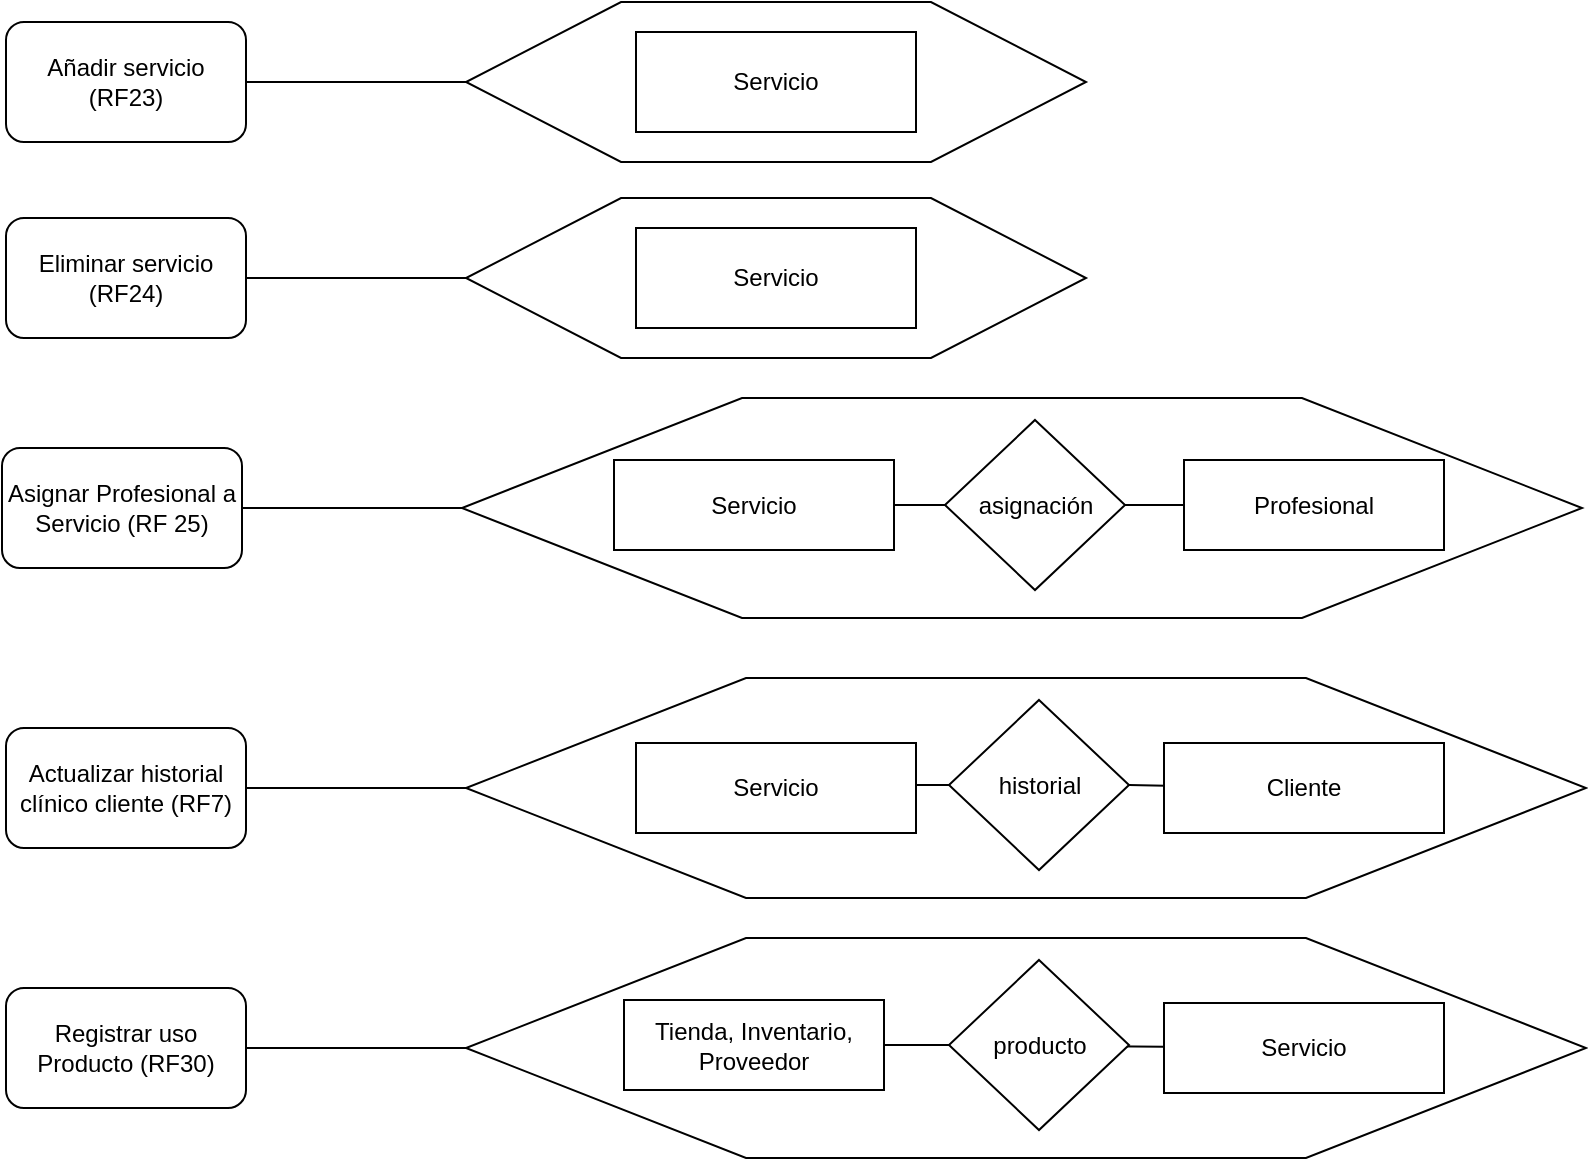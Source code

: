 <mxfile version="12.4.3" type="google" pages="1"><diagram id="LpiRxb85OVeftYx1i1el" name="Page-1"><mxGraphModel dx="1024" dy="534" grid="1" gridSize="10" guides="1" tooltips="1" connect="1" arrows="1" fold="1" page="1" pageScale="1" pageWidth="827" pageHeight="1169" math="0" shadow="0"><root><mxCell id="0"/><mxCell id="1" parent="0"/><mxCell id="rcO4GKEofyUGLo1QhfZO-1" value="Añadir servicio (RF23)" style="rounded=1;whiteSpace=wrap;html=1;" parent="1" vertex="1"><mxGeometry x="20" y="70" width="120" height="60" as="geometry"/></mxCell><mxCell id="rcO4GKEofyUGLo1QhfZO-2" value="" style="shape=hexagon;perimeter=hexagonPerimeter2;whiteSpace=wrap;html=1;" parent="1" vertex="1"><mxGeometry x="250" y="60" width="310" height="80" as="geometry"/></mxCell><mxCell id="rcO4GKEofyUGLo1QhfZO-3" value="Servicio" style="rounded=0;whiteSpace=wrap;html=1;" parent="1" vertex="1"><mxGeometry x="335" y="75" width="140" height="50" as="geometry"/></mxCell><mxCell id="rcO4GKEofyUGLo1QhfZO-4" value="" style="endArrow=none;html=1;entryX=0;entryY=0.5;entryDx=0;entryDy=0;exitX=1;exitY=0.5;exitDx=0;exitDy=0;" parent="1" source="rcO4GKEofyUGLo1QhfZO-1" target="rcO4GKEofyUGLo1QhfZO-2" edge="1"><mxGeometry width="50" height="50" relative="1" as="geometry"><mxPoint x="20" y="210" as="sourcePoint"/><mxPoint x="70" y="160" as="targetPoint"/></mxGeometry></mxCell><mxCell id="rWRv56LU4oBBli7D59so-1" value="Eliminar servicio (RF24)" style="rounded=1;whiteSpace=wrap;html=1;" parent="1" vertex="1"><mxGeometry x="20" y="168" width="120" height="60" as="geometry"/></mxCell><mxCell id="rWRv56LU4oBBli7D59so-2" value="" style="shape=hexagon;perimeter=hexagonPerimeter2;whiteSpace=wrap;html=1;" parent="1" vertex="1"><mxGeometry x="250" y="158" width="310" height="80" as="geometry"/></mxCell><mxCell id="rWRv56LU4oBBli7D59so-3" value="Servicio" style="rounded=0;whiteSpace=wrap;html=1;" parent="1" vertex="1"><mxGeometry x="335" y="173" width="140" height="50" as="geometry"/></mxCell><mxCell id="rWRv56LU4oBBli7D59so-4" value="" style="endArrow=none;html=1;entryX=0;entryY=0.5;entryDx=0;entryDy=0;exitX=1;exitY=0.5;exitDx=0;exitDy=0;" parent="1" source="rWRv56LU4oBBli7D59so-1" target="rWRv56LU4oBBli7D59so-2" edge="1"><mxGeometry width="50" height="50" relative="1" as="geometry"><mxPoint x="20" y="308" as="sourcePoint"/><mxPoint x="70" y="258" as="targetPoint"/></mxGeometry></mxCell><mxCell id="vtbJaBn-sY-KNqsCJsd9-8" value="" style="shape=hexagon;perimeter=hexagonPerimeter2;whiteSpace=wrap;html=1;" parent="1" vertex="1"><mxGeometry x="250" y="398" width="560" height="110" as="geometry"/></mxCell><mxCell id="vtbJaBn-sY-KNqsCJsd9-9" value="Actualizar historial clínico cliente (RF7)" style="rounded=1;whiteSpace=wrap;html=1;" parent="1" vertex="1"><mxGeometry x="20" y="423" width="120" height="60" as="geometry"/></mxCell><mxCell id="vtbJaBn-sY-KNqsCJsd9-11" value="" style="endArrow=none;html=1;entryX=0;entryY=0.5;entryDx=0;entryDy=0;exitX=1;exitY=0.5;exitDx=0;exitDy=0;" parent="1" source="vtbJaBn-sY-KNqsCJsd9-9" target="vtbJaBn-sY-KNqsCJsd9-8" edge="1"><mxGeometry width="50" height="50" relative="1" as="geometry"><mxPoint x="20" y="548" as="sourcePoint"/><mxPoint x="250" y="438" as="targetPoint"/></mxGeometry></mxCell><mxCell id="vtbJaBn-sY-KNqsCJsd9-13" value="" style="endArrow=none;html=1;entryX=0;entryY=0.5;entryDx=0;entryDy=0;" parent="1" target="vtbJaBn-sY-KNqsCJsd9-14" edge="1"><mxGeometry width="50" height="50" relative="1" as="geometry"><mxPoint x="466" y="451.5" as="sourcePoint"/><mxPoint x="520" y="438" as="targetPoint"/></mxGeometry></mxCell><mxCell id="vtbJaBn-sY-KNqsCJsd9-14" value="historial" style="rhombus;whiteSpace=wrap;html=1;" parent="1" vertex="1"><mxGeometry x="491.5" y="409" width="90" height="85" as="geometry"/></mxCell><mxCell id="vtbJaBn-sY-KNqsCJsd9-15" value="" style="endArrow=none;html=1;exitX=1;exitY=0.5;exitDx=0;exitDy=0;" parent="1" source="vtbJaBn-sY-KNqsCJsd9-14" edge="1"><mxGeometry width="50" height="50" relative="1" as="geometry"><mxPoint x="545" y="438" as="sourcePoint"/><mxPoint x="600" y="451.832" as="targetPoint"/></mxGeometry></mxCell><mxCell id="vtbJaBn-sY-KNqsCJsd9-16" value="" style="shape=hexagon;perimeter=hexagonPerimeter2;whiteSpace=wrap;html=1;" parent="1" vertex="1"><mxGeometry x="248" y="258" width="560" height="110" as="geometry"/></mxCell><mxCell id="vtbJaBn-sY-KNqsCJsd9-17" value="Asignar Profesional a Servicio (RF 25)" style="rounded=1;whiteSpace=wrap;html=1;" parent="1" vertex="1"><mxGeometry x="18" y="283" width="120" height="60" as="geometry"/></mxCell><mxCell id="vtbJaBn-sY-KNqsCJsd9-18" value="Servicio" style="rounded=0;whiteSpace=wrap;html=1;" parent="1" vertex="1"><mxGeometry x="324" y="289" width="140" height="45" as="geometry"/></mxCell><mxCell id="vtbJaBn-sY-KNqsCJsd9-19" value="" style="endArrow=none;html=1;entryX=0;entryY=0.5;entryDx=0;entryDy=0;exitX=1;exitY=0.5;exitDx=0;exitDy=0;" parent="1" source="vtbJaBn-sY-KNqsCJsd9-17" target="vtbJaBn-sY-KNqsCJsd9-16" edge="1"><mxGeometry width="50" height="50" relative="1" as="geometry"><mxPoint x="18" y="408" as="sourcePoint"/><mxPoint x="248" y="298" as="targetPoint"/></mxGeometry></mxCell><mxCell id="vtbJaBn-sY-KNqsCJsd9-20" value="Profesional" style="rounded=0;whiteSpace=wrap;html=1;" parent="1" vertex="1"><mxGeometry x="609" y="289" width="130" height="45" as="geometry"/></mxCell><mxCell id="vtbJaBn-sY-KNqsCJsd9-21" value="" style="endArrow=none;html=1;entryX=0;entryY=0.5;entryDx=0;entryDy=0;" parent="1" source="vtbJaBn-sY-KNqsCJsd9-18" target="vtbJaBn-sY-KNqsCJsd9-22" edge="1"><mxGeometry width="50" height="50" relative="1" as="geometry"><mxPoint x="478" y="298" as="sourcePoint"/><mxPoint x="518" y="298" as="targetPoint"/></mxGeometry></mxCell><mxCell id="vtbJaBn-sY-KNqsCJsd9-22" value="asignación" style="rhombus;whiteSpace=wrap;html=1;" parent="1" vertex="1"><mxGeometry x="489.5" y="269" width="90" height="85" as="geometry"/></mxCell><mxCell id="vtbJaBn-sY-KNqsCJsd9-23" value="" style="endArrow=none;html=1;exitX=1;exitY=0.5;exitDx=0;exitDy=0;" parent="1" source="vtbJaBn-sY-KNqsCJsd9-22" target="vtbJaBn-sY-KNqsCJsd9-20" edge="1"><mxGeometry width="50" height="50" relative="1" as="geometry"><mxPoint x="543" y="298" as="sourcePoint"/><mxPoint x="578" y="298" as="targetPoint"/></mxGeometry></mxCell><mxCell id="vtbJaBn-sY-KNqsCJsd9-24" value="" style="shape=hexagon;perimeter=hexagonPerimeter2;whiteSpace=wrap;html=1;" parent="1" vertex="1"><mxGeometry x="250" y="528" width="560" height="110" as="geometry"/></mxCell><mxCell id="vtbJaBn-sY-KNqsCJsd9-25" value="Registrar uso Producto (RF30)" style="rounded=1;whiteSpace=wrap;html=1;" parent="1" vertex="1"><mxGeometry x="20" y="553" width="120" height="60" as="geometry"/></mxCell><mxCell id="vtbJaBn-sY-KNqsCJsd9-26" value="Servicio" style="rounded=0;whiteSpace=wrap;html=1;" parent="1" vertex="1"><mxGeometry x="599" y="560.5" width="140" height="45" as="geometry"/></mxCell><mxCell id="vtbJaBn-sY-KNqsCJsd9-27" value="" style="endArrow=none;html=1;entryX=0;entryY=0.5;entryDx=0;entryDy=0;exitX=1;exitY=0.5;exitDx=0;exitDy=0;" parent="1" source="vtbJaBn-sY-KNqsCJsd9-25" target="vtbJaBn-sY-KNqsCJsd9-24" edge="1"><mxGeometry width="50" height="50" relative="1" as="geometry"><mxPoint x="20" y="678" as="sourcePoint"/><mxPoint x="250" y="568" as="targetPoint"/></mxGeometry></mxCell><mxCell id="vtbJaBn-sY-KNqsCJsd9-33" style="edgeStyle=orthogonalEdgeStyle;rounded=0;orthogonalLoop=1;jettySize=auto;html=1;exitX=1;exitY=0.5;exitDx=0;exitDy=0;entryX=0;entryY=0.5;entryDx=0;entryDy=0;endArrow=none;endFill=0;" parent="1" source="vtbJaBn-sY-KNqsCJsd9-28" target="vtbJaBn-sY-KNqsCJsd9-30" edge="1"><mxGeometry relative="1" as="geometry"/></mxCell><mxCell id="vtbJaBn-sY-KNqsCJsd9-28" value="Tienda, Inventario, Proveedor" style="rounded=0;whiteSpace=wrap;html=1;" parent="1" vertex="1"><mxGeometry x="329" y="559" width="130" height="45" as="geometry"/></mxCell><mxCell id="vtbJaBn-sY-KNqsCJsd9-29" value="" style="endArrow=none;html=1;entryX=0;entryY=0.5;entryDx=0;entryDy=0;" parent="1" source="vtbJaBn-sY-KNqsCJsd9-26" target="vtbJaBn-sY-KNqsCJsd9-30" edge="1"><mxGeometry width="50" height="50" relative="1" as="geometry"><mxPoint x="480" y="568" as="sourcePoint"/><mxPoint x="520" y="568" as="targetPoint"/></mxGeometry></mxCell><mxCell id="vtbJaBn-sY-KNqsCJsd9-30" value="producto" style="rhombus;whiteSpace=wrap;html=1;" parent="1" vertex="1"><mxGeometry x="491.5" y="539" width="90" height="85" as="geometry"/></mxCell><mxCell id="qsi6lUI6ePMDBzejAAW0-1" value="Cliente" style="rounded=0;whiteSpace=wrap;html=1;" parent="1" vertex="1"><mxGeometry x="599" y="430.5" width="140" height="45" as="geometry"/></mxCell><mxCell id="qsi6lUI6ePMDBzejAAW0-2" value="Servicio" style="rounded=0;whiteSpace=wrap;html=1;" parent="1" vertex="1"><mxGeometry x="335" y="430.5" width="140" height="45" as="geometry"/></mxCell></root></mxGraphModel></diagram></mxfile>